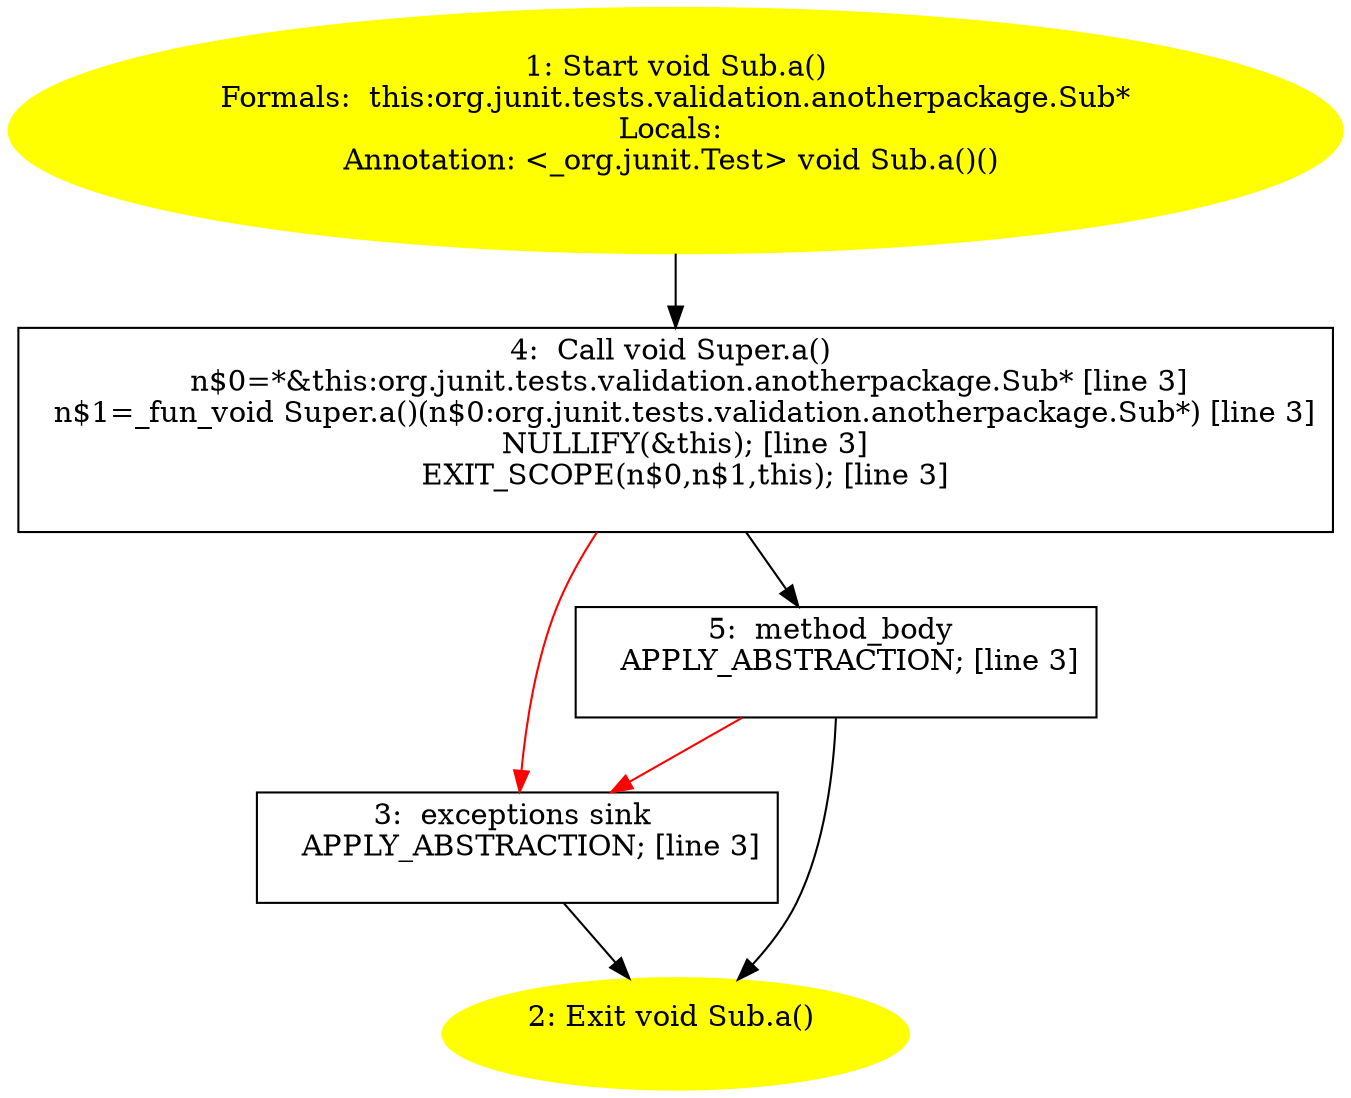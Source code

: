 /* @generated */
digraph cfg {
"org.junit.tests.validation.anotherpackage.Sub.a():void.f645b1931032f3c51691272edec528ef_1" [label="1: Start void Sub.a()\nFormals:  this:org.junit.tests.validation.anotherpackage.Sub*\nLocals: \nAnnotation: <_org.junit.Test> void Sub.a()() \n  " color=yellow style=filled]
	

	 "org.junit.tests.validation.anotherpackage.Sub.a():void.f645b1931032f3c51691272edec528ef_1" -> "org.junit.tests.validation.anotherpackage.Sub.a():void.f645b1931032f3c51691272edec528ef_4" ;
"org.junit.tests.validation.anotherpackage.Sub.a():void.f645b1931032f3c51691272edec528ef_2" [label="2: Exit void Sub.a() \n  " color=yellow style=filled]
	

"org.junit.tests.validation.anotherpackage.Sub.a():void.f645b1931032f3c51691272edec528ef_3" [label="3:  exceptions sink \n   APPLY_ABSTRACTION; [line 3]\n " shape="box"]
	

	 "org.junit.tests.validation.anotherpackage.Sub.a():void.f645b1931032f3c51691272edec528ef_3" -> "org.junit.tests.validation.anotherpackage.Sub.a():void.f645b1931032f3c51691272edec528ef_2" ;
"org.junit.tests.validation.anotherpackage.Sub.a():void.f645b1931032f3c51691272edec528ef_4" [label="4:  Call void Super.a() \n   n$0=*&this:org.junit.tests.validation.anotherpackage.Sub* [line 3]\n  n$1=_fun_void Super.a()(n$0:org.junit.tests.validation.anotherpackage.Sub*) [line 3]\n  NULLIFY(&this); [line 3]\n  EXIT_SCOPE(n$0,n$1,this); [line 3]\n " shape="box"]
	

	 "org.junit.tests.validation.anotherpackage.Sub.a():void.f645b1931032f3c51691272edec528ef_4" -> "org.junit.tests.validation.anotherpackage.Sub.a():void.f645b1931032f3c51691272edec528ef_5" ;
	 "org.junit.tests.validation.anotherpackage.Sub.a():void.f645b1931032f3c51691272edec528ef_4" -> "org.junit.tests.validation.anotherpackage.Sub.a():void.f645b1931032f3c51691272edec528ef_3" [color="red" ];
"org.junit.tests.validation.anotherpackage.Sub.a():void.f645b1931032f3c51691272edec528ef_5" [label="5:  method_body \n   APPLY_ABSTRACTION; [line 3]\n " shape="box"]
	

	 "org.junit.tests.validation.anotherpackage.Sub.a():void.f645b1931032f3c51691272edec528ef_5" -> "org.junit.tests.validation.anotherpackage.Sub.a():void.f645b1931032f3c51691272edec528ef_2" ;
	 "org.junit.tests.validation.anotherpackage.Sub.a():void.f645b1931032f3c51691272edec528ef_5" -> "org.junit.tests.validation.anotherpackage.Sub.a():void.f645b1931032f3c51691272edec528ef_3" [color="red" ];
}
